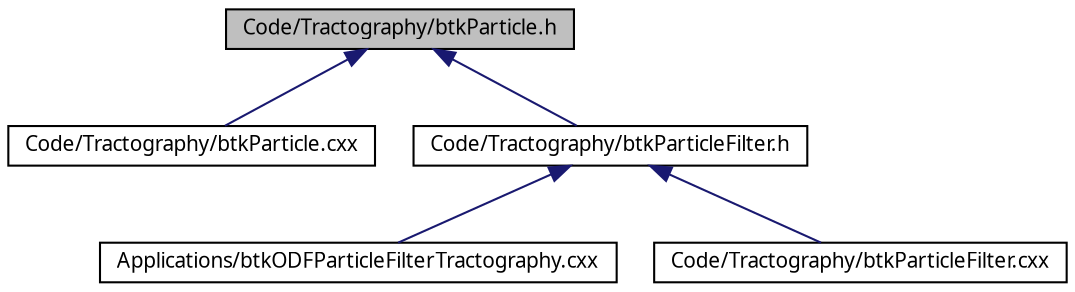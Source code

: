 digraph G
{
  edge [fontname="FreeSans.ttf",fontsize="10",labelfontname="FreeSans.ttf",labelfontsize="10"];
  node [fontname="FreeSans.ttf",fontsize="10",shape=record];
  Node1 [label="Code/Tractography/btkParticle.h",height=0.2,width=0.4,color="black", fillcolor="grey75", style="filled" fontcolor="black"];
  Node1 -> Node2 [dir=back,color="midnightblue",fontsize="10",style="solid",fontname="FreeSans.ttf"];
  Node2 [label="Code/Tractography/btkParticle.cxx",height=0.2,width=0.4,color="black", fillcolor="white", style="filled",URL="$btk_particle_8cxx.html"];
  Node1 -> Node3 [dir=back,color="midnightblue",fontsize="10",style="solid",fontname="FreeSans.ttf"];
  Node3 [label="Code/Tractography/btkParticleFilter.h",height=0.2,width=0.4,color="black", fillcolor="white", style="filled",URL="$btk_particle_filter_8h.html"];
  Node3 -> Node4 [dir=back,color="midnightblue",fontsize="10",style="solid",fontname="FreeSans.ttf"];
  Node4 [label="Applications/btkODFParticleFilterTractography.cxx",height=0.2,width=0.4,color="black", fillcolor="white", style="filled",URL="$btk_o_d_f_particle_filter_tractography_8cxx.html"];
  Node3 -> Node5 [dir=back,color="midnightblue",fontsize="10",style="solid",fontname="FreeSans.ttf"];
  Node5 [label="Code/Tractography/btkParticleFilter.cxx",height=0.2,width=0.4,color="black", fillcolor="white", style="filled",URL="$btk_particle_filter_8cxx.html"];
}
